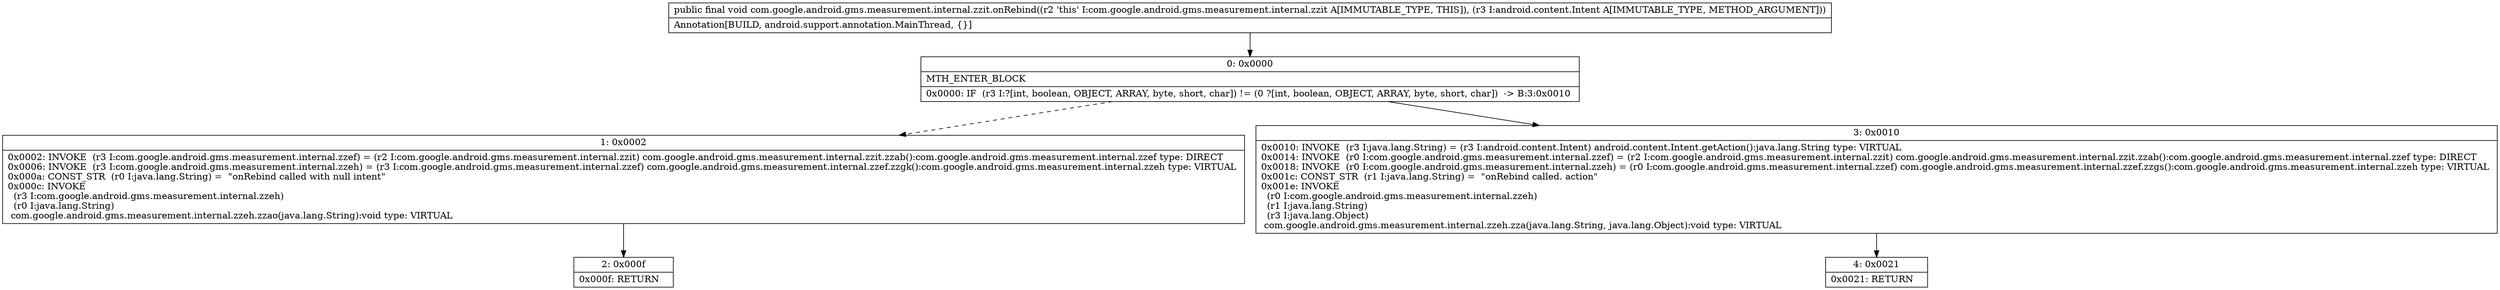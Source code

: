 digraph "CFG forcom.google.android.gms.measurement.internal.zzit.onRebind(Landroid\/content\/Intent;)V" {
Node_0 [shape=record,label="{0\:\ 0x0000|MTH_ENTER_BLOCK\l|0x0000: IF  (r3 I:?[int, boolean, OBJECT, ARRAY, byte, short, char]) != (0 ?[int, boolean, OBJECT, ARRAY, byte, short, char])  \-\> B:3:0x0010 \l}"];
Node_1 [shape=record,label="{1\:\ 0x0002|0x0002: INVOKE  (r3 I:com.google.android.gms.measurement.internal.zzef) = (r2 I:com.google.android.gms.measurement.internal.zzit) com.google.android.gms.measurement.internal.zzit.zzab():com.google.android.gms.measurement.internal.zzef type: DIRECT \l0x0006: INVOKE  (r3 I:com.google.android.gms.measurement.internal.zzeh) = (r3 I:com.google.android.gms.measurement.internal.zzef) com.google.android.gms.measurement.internal.zzef.zzgk():com.google.android.gms.measurement.internal.zzeh type: VIRTUAL \l0x000a: CONST_STR  (r0 I:java.lang.String) =  \"onRebind called with null intent\" \l0x000c: INVOKE  \l  (r3 I:com.google.android.gms.measurement.internal.zzeh)\l  (r0 I:java.lang.String)\l com.google.android.gms.measurement.internal.zzeh.zzao(java.lang.String):void type: VIRTUAL \l}"];
Node_2 [shape=record,label="{2\:\ 0x000f|0x000f: RETURN   \l}"];
Node_3 [shape=record,label="{3\:\ 0x0010|0x0010: INVOKE  (r3 I:java.lang.String) = (r3 I:android.content.Intent) android.content.Intent.getAction():java.lang.String type: VIRTUAL \l0x0014: INVOKE  (r0 I:com.google.android.gms.measurement.internal.zzef) = (r2 I:com.google.android.gms.measurement.internal.zzit) com.google.android.gms.measurement.internal.zzit.zzab():com.google.android.gms.measurement.internal.zzef type: DIRECT \l0x0018: INVOKE  (r0 I:com.google.android.gms.measurement.internal.zzeh) = (r0 I:com.google.android.gms.measurement.internal.zzef) com.google.android.gms.measurement.internal.zzef.zzgs():com.google.android.gms.measurement.internal.zzeh type: VIRTUAL \l0x001c: CONST_STR  (r1 I:java.lang.String) =  \"onRebind called. action\" \l0x001e: INVOKE  \l  (r0 I:com.google.android.gms.measurement.internal.zzeh)\l  (r1 I:java.lang.String)\l  (r3 I:java.lang.Object)\l com.google.android.gms.measurement.internal.zzeh.zza(java.lang.String, java.lang.Object):void type: VIRTUAL \l}"];
Node_4 [shape=record,label="{4\:\ 0x0021|0x0021: RETURN   \l}"];
MethodNode[shape=record,label="{public final void com.google.android.gms.measurement.internal.zzit.onRebind((r2 'this' I:com.google.android.gms.measurement.internal.zzit A[IMMUTABLE_TYPE, THIS]), (r3 I:android.content.Intent A[IMMUTABLE_TYPE, METHOD_ARGUMENT]))  | Annotation[BUILD, android.support.annotation.MainThread, \{\}]\l}"];
MethodNode -> Node_0;
Node_0 -> Node_1[style=dashed];
Node_0 -> Node_3;
Node_1 -> Node_2;
Node_3 -> Node_4;
}

